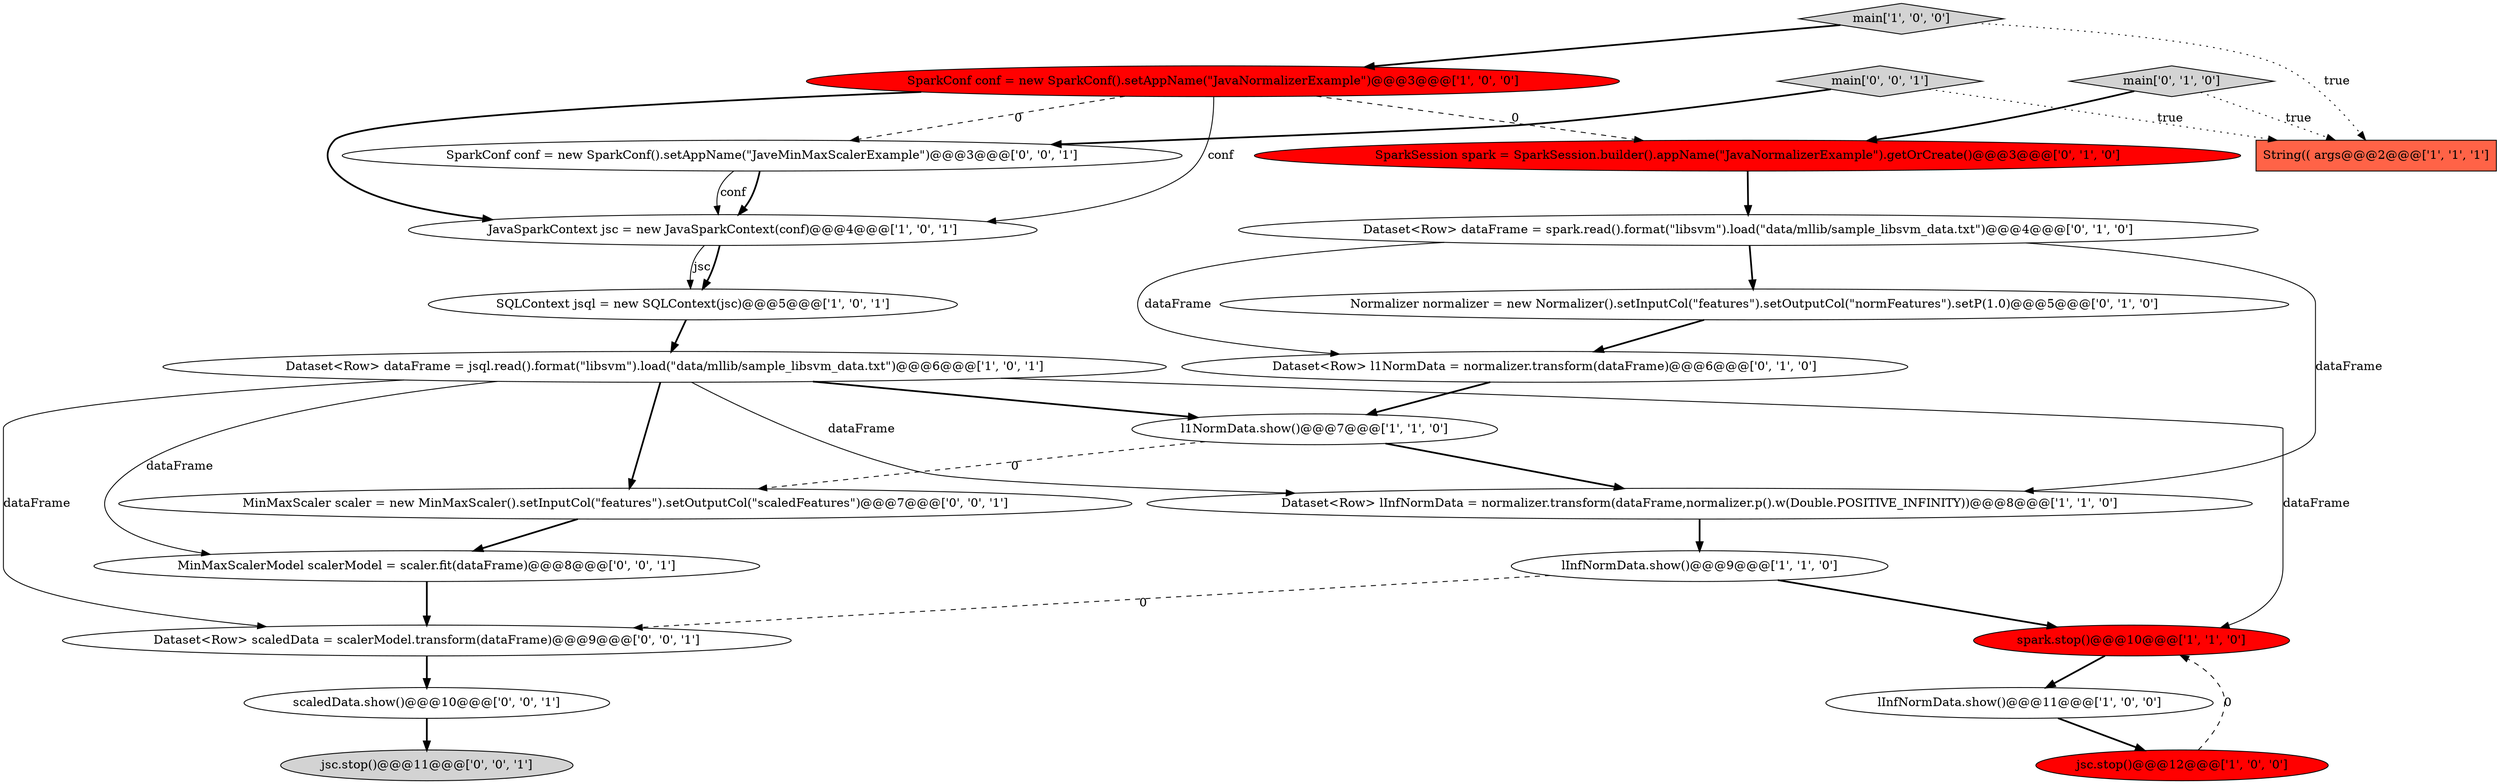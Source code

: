 digraph {
23 [style = filled, label = "MinMaxScaler scaler = new MinMaxScaler().setInputCol(\"features\").setOutputCol(\"scaledFeatures\")@@@7@@@['0', '0', '1']", fillcolor = white, shape = ellipse image = "AAA0AAABBB3BBB"];
6 [style = filled, label = "lInfNormData.show()@@@9@@@['1', '1', '0']", fillcolor = white, shape = ellipse image = "AAA0AAABBB1BBB"];
0 [style = filled, label = "SparkConf conf = new SparkConf().setAppName(\"JavaNormalizerExample\")@@@3@@@['1', '0', '0']", fillcolor = red, shape = ellipse image = "AAA1AAABBB1BBB"];
7 [style = filled, label = "spark.stop()@@@10@@@['1', '1', '0']", fillcolor = red, shape = ellipse image = "AAA1AAABBB1BBB"];
13 [style = filled, label = "Dataset<Row> l1NormData = normalizer.transform(dataFrame)@@@6@@@['0', '1', '0']", fillcolor = white, shape = ellipse image = "AAA0AAABBB2BBB"];
17 [style = filled, label = "jsc.stop()@@@11@@@['0', '0', '1']", fillcolor = lightgray, shape = ellipse image = "AAA0AAABBB3BBB"];
18 [style = filled, label = "main['0', '0', '1']", fillcolor = lightgray, shape = diamond image = "AAA0AAABBB3BBB"];
4 [style = filled, label = "main['1', '0', '0']", fillcolor = lightgray, shape = diamond image = "AAA0AAABBB1BBB"];
14 [style = filled, label = "SparkSession spark = SparkSession.builder().appName(\"JavaNormalizerExample\").getOrCreate()@@@3@@@['0', '1', '0']", fillcolor = red, shape = ellipse image = "AAA1AAABBB2BBB"];
5 [style = filled, label = "lInfNormData.show()@@@11@@@['1', '0', '0']", fillcolor = white, shape = ellipse image = "AAA0AAABBB1BBB"];
16 [style = filled, label = "main['0', '1', '0']", fillcolor = lightgray, shape = diamond image = "AAA0AAABBB2BBB"];
8 [style = filled, label = "String(( args@@@2@@@['1', '1', '1']", fillcolor = tomato, shape = box image = "AAA0AAABBB1BBB"];
19 [style = filled, label = "MinMaxScalerModel scalerModel = scaler.fit(dataFrame)@@@8@@@['0', '0', '1']", fillcolor = white, shape = ellipse image = "AAA0AAABBB3BBB"];
10 [style = filled, label = "Dataset<Row> lInfNormData = normalizer.transform(dataFrame,normalizer.p().w(Double.POSITIVE_INFINITY))@@@8@@@['1', '1', '0']", fillcolor = white, shape = ellipse image = "AAA0AAABBB1BBB"];
20 [style = filled, label = "Dataset<Row> scaledData = scalerModel.transform(dataFrame)@@@9@@@['0', '0', '1']", fillcolor = white, shape = ellipse image = "AAA0AAABBB3BBB"];
3 [style = filled, label = "jsc.stop()@@@12@@@['1', '0', '0']", fillcolor = red, shape = ellipse image = "AAA1AAABBB1BBB"];
22 [style = filled, label = "SparkConf conf = new SparkConf().setAppName(\"JaveMinMaxScalerExample\")@@@3@@@['0', '0', '1']", fillcolor = white, shape = ellipse image = "AAA0AAABBB3BBB"];
11 [style = filled, label = "Dataset<Row> dataFrame = jsql.read().format(\"libsvm\").load(\"data/mllib/sample_libsvm_data.txt\")@@@6@@@['1', '0', '1']", fillcolor = white, shape = ellipse image = "AAA0AAABBB1BBB"];
12 [style = filled, label = "Dataset<Row> dataFrame = spark.read().format(\"libsvm\").load(\"data/mllib/sample_libsvm_data.txt\")@@@4@@@['0', '1', '0']", fillcolor = white, shape = ellipse image = "AAA0AAABBB2BBB"];
1 [style = filled, label = "l1NormData.show()@@@7@@@['1', '1', '0']", fillcolor = white, shape = ellipse image = "AAA0AAABBB1BBB"];
21 [style = filled, label = "scaledData.show()@@@10@@@['0', '0', '1']", fillcolor = white, shape = ellipse image = "AAA0AAABBB3BBB"];
2 [style = filled, label = "JavaSparkContext jsc = new JavaSparkContext(conf)@@@4@@@['1', '0', '1']", fillcolor = white, shape = ellipse image = "AAA0AAABBB1BBB"];
15 [style = filled, label = "Normalizer normalizer = new Normalizer().setInputCol(\"features\").setOutputCol(\"normFeatures\").setP(1.0)@@@5@@@['0', '1', '0']", fillcolor = white, shape = ellipse image = "AAA0AAABBB2BBB"];
9 [style = filled, label = "SQLContext jsql = new SQLContext(jsc)@@@5@@@['1', '0', '1']", fillcolor = white, shape = ellipse image = "AAA0AAABBB1BBB"];
5->3 [style = bold, label=""];
16->8 [style = dotted, label="true"];
15->13 [style = bold, label=""];
22->2 [style = bold, label=""];
9->11 [style = bold, label=""];
11->1 [style = bold, label=""];
11->19 [style = solid, label="dataFrame"];
3->7 [style = dashed, label="0"];
6->20 [style = dashed, label="0"];
2->9 [style = solid, label="jsc"];
19->20 [style = bold, label=""];
0->2 [style = bold, label=""];
12->15 [style = bold, label=""];
4->8 [style = dotted, label="true"];
18->8 [style = dotted, label="true"];
2->9 [style = bold, label=""];
22->2 [style = solid, label="conf"];
10->6 [style = bold, label=""];
0->22 [style = dashed, label="0"];
13->1 [style = bold, label=""];
11->20 [style = solid, label="dataFrame"];
4->0 [style = bold, label=""];
20->21 [style = bold, label=""];
12->13 [style = solid, label="dataFrame"];
0->14 [style = dashed, label="0"];
11->7 [style = solid, label="dataFrame"];
7->5 [style = bold, label=""];
18->22 [style = bold, label=""];
23->19 [style = bold, label=""];
14->12 [style = bold, label=""];
12->10 [style = solid, label="dataFrame"];
11->10 [style = solid, label="dataFrame"];
16->14 [style = bold, label=""];
6->7 [style = bold, label=""];
1->10 [style = bold, label=""];
11->23 [style = bold, label=""];
21->17 [style = bold, label=""];
1->23 [style = dashed, label="0"];
0->2 [style = solid, label="conf"];
}
